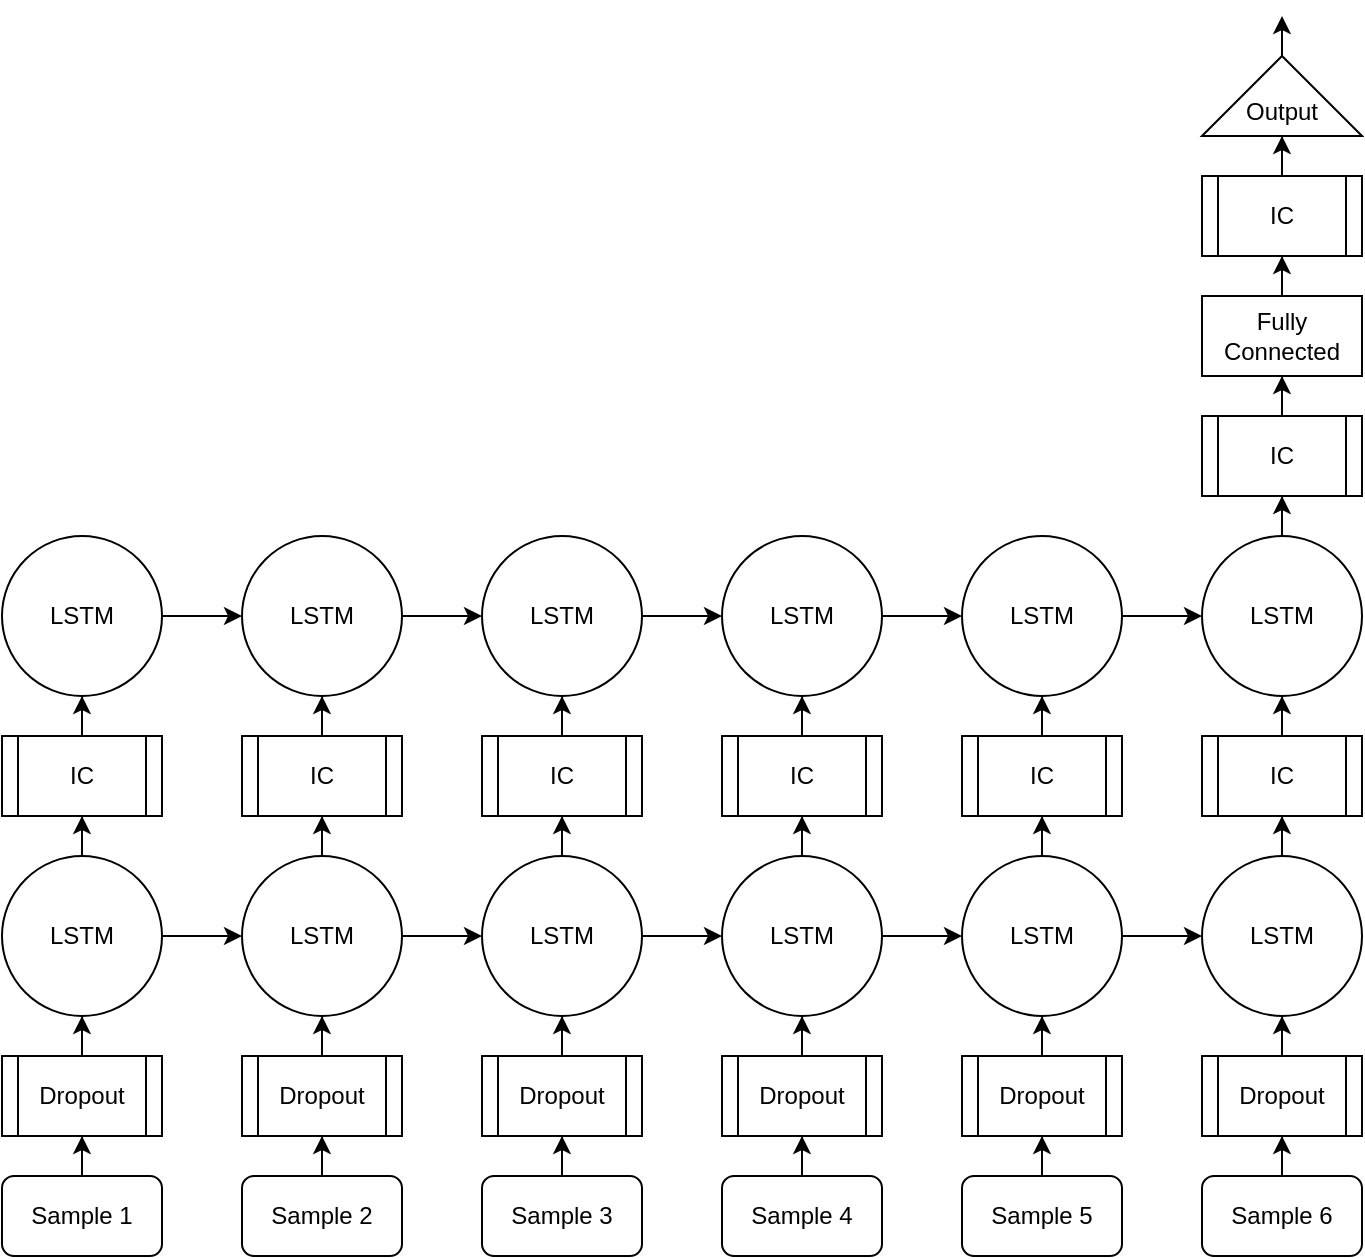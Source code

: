 <mxfile version="12.2.2" type="device" pages="1"><diagram id="08vCkon5hYv65G0pEPUH" name="Page-1"><mxGraphModel dx="1408" dy="752" grid="1" gridSize="10" guides="1" tooltips="1" connect="1" arrows="1" fold="1" page="1" pageScale="1" pageWidth="850" pageHeight="1100" math="0" shadow="0"><root><mxCell id="0"/><mxCell id="1" parent="0"/><mxCell id="yo3lCTCQwIQIwDGwGREe-29" style="edgeStyle=orthogonalEdgeStyle;rounded=0;orthogonalLoop=1;jettySize=auto;html=1;" edge="1" parent="1" source="yo3lCTCQwIQIwDGwGREe-1" target="yo3lCTCQwIQIwDGwGREe-24"><mxGeometry relative="1" as="geometry"/></mxCell><mxCell id="yo3lCTCQwIQIwDGwGREe-1" value="Sample 1" style="rounded=1;whiteSpace=wrap;html=1;" vertex="1" parent="1"><mxGeometry x="80" y="640" width="80" height="40" as="geometry"/></mxCell><mxCell id="yo3lCTCQwIQIwDGwGREe-31" style="edgeStyle=orthogonalEdgeStyle;rounded=0;orthogonalLoop=1;jettySize=auto;html=1;" edge="1" parent="1" source="yo3lCTCQwIQIwDGwGREe-11" target="yo3lCTCQwIQIwDGwGREe-17"><mxGeometry relative="1" as="geometry"/></mxCell><mxCell id="yo3lCTCQwIQIwDGwGREe-78" style="edgeStyle=orthogonalEdgeStyle;rounded=0;orthogonalLoop=1;jettySize=auto;html=1;" edge="1" parent="1" source="yo3lCTCQwIQIwDGwGREe-11" target="yo3lCTCQwIQIwDGwGREe-36"><mxGeometry relative="1" as="geometry"/></mxCell><mxCell id="yo3lCTCQwIQIwDGwGREe-11" value="LSTM" style="ellipse;whiteSpace=wrap;html=1;aspect=fixed;" vertex="1" parent="1"><mxGeometry x="80" y="480" width="80" height="80" as="geometry"/></mxCell><mxCell id="yo3lCTCQwIQIwDGwGREe-32" style="edgeStyle=orthogonalEdgeStyle;rounded=0;orthogonalLoop=1;jettySize=auto;html=1;" edge="1" parent="1" source="yo3lCTCQwIQIwDGwGREe-17" target="yo3lCTCQwIQIwDGwGREe-25"><mxGeometry relative="1" as="geometry"/></mxCell><mxCell id="yo3lCTCQwIQIwDGwGREe-17" value="IC" style="shape=process;whiteSpace=wrap;html=1;backgroundOutline=1;" vertex="1" parent="1"><mxGeometry x="80" y="420" width="80" height="40" as="geometry"/></mxCell><mxCell id="yo3lCTCQwIQIwDGwGREe-30" style="edgeStyle=orthogonalEdgeStyle;rounded=0;orthogonalLoop=1;jettySize=auto;html=1;" edge="1" parent="1" source="yo3lCTCQwIQIwDGwGREe-24" target="yo3lCTCQwIQIwDGwGREe-11"><mxGeometry relative="1" as="geometry"/></mxCell><mxCell id="yo3lCTCQwIQIwDGwGREe-24" value="Dropout" style="shape=process;whiteSpace=wrap;html=1;backgroundOutline=1;" vertex="1" parent="1"><mxGeometry x="80" y="580" width="80" height="40" as="geometry"/></mxCell><mxCell id="yo3lCTCQwIQIwDGwGREe-83" style="edgeStyle=orthogonalEdgeStyle;rounded=0;orthogonalLoop=1;jettySize=auto;html=1;" edge="1" parent="1" source="yo3lCTCQwIQIwDGwGREe-25" target="yo3lCTCQwIQIwDGwGREe-41"><mxGeometry relative="1" as="geometry"/></mxCell><mxCell id="yo3lCTCQwIQIwDGwGREe-25" value="LSTM" style="ellipse;whiteSpace=wrap;html=1;aspect=fixed;" vertex="1" parent="1"><mxGeometry x="80" y="320" width="80" height="80" as="geometry"/></mxCell><mxCell id="yo3lCTCQwIQIwDGwGREe-33" style="edgeStyle=orthogonalEdgeStyle;rounded=0;orthogonalLoop=1;jettySize=auto;html=1;" edge="1" source="yo3lCTCQwIQIwDGwGREe-34" target="yo3lCTCQwIQIwDGwGREe-40" parent="1"><mxGeometry relative="1" as="geometry"/></mxCell><mxCell id="yo3lCTCQwIQIwDGwGREe-34" value="Sample 2" style="rounded=1;whiteSpace=wrap;html=1;" vertex="1" parent="1"><mxGeometry x="200" y="640" width="80" height="40" as="geometry"/></mxCell><mxCell id="yo3lCTCQwIQIwDGwGREe-35" style="edgeStyle=orthogonalEdgeStyle;rounded=0;orthogonalLoop=1;jettySize=auto;html=1;" edge="1" source="yo3lCTCQwIQIwDGwGREe-36" target="yo3lCTCQwIQIwDGwGREe-38" parent="1"><mxGeometry relative="1" as="geometry"/></mxCell><mxCell id="yo3lCTCQwIQIwDGwGREe-79" style="edgeStyle=orthogonalEdgeStyle;rounded=0;orthogonalLoop=1;jettySize=auto;html=1;" edge="1" parent="1" source="yo3lCTCQwIQIwDGwGREe-36" target="yo3lCTCQwIQIwDGwGREe-45"><mxGeometry relative="1" as="geometry"/></mxCell><mxCell id="yo3lCTCQwIQIwDGwGREe-36" value="LSTM" style="ellipse;whiteSpace=wrap;html=1;aspect=fixed;" vertex="1" parent="1"><mxGeometry x="200" y="480" width="80" height="80" as="geometry"/></mxCell><mxCell id="yo3lCTCQwIQIwDGwGREe-37" style="edgeStyle=orthogonalEdgeStyle;rounded=0;orthogonalLoop=1;jettySize=auto;html=1;" edge="1" source="yo3lCTCQwIQIwDGwGREe-38" target="yo3lCTCQwIQIwDGwGREe-41" parent="1"><mxGeometry relative="1" as="geometry"/></mxCell><mxCell id="yo3lCTCQwIQIwDGwGREe-38" value="IC" style="shape=process;whiteSpace=wrap;html=1;backgroundOutline=1;" vertex="1" parent="1"><mxGeometry x="200" y="420" width="80" height="40" as="geometry"/></mxCell><mxCell id="yo3lCTCQwIQIwDGwGREe-39" style="edgeStyle=orthogonalEdgeStyle;rounded=0;orthogonalLoop=1;jettySize=auto;html=1;" edge="1" source="yo3lCTCQwIQIwDGwGREe-40" target="yo3lCTCQwIQIwDGwGREe-36" parent="1"><mxGeometry relative="1" as="geometry"/></mxCell><mxCell id="yo3lCTCQwIQIwDGwGREe-40" value="Dropout" style="shape=process;whiteSpace=wrap;html=1;backgroundOutline=1;" vertex="1" parent="1"><mxGeometry x="200" y="580" width="80" height="40" as="geometry"/></mxCell><mxCell id="yo3lCTCQwIQIwDGwGREe-84" style="edgeStyle=orthogonalEdgeStyle;rounded=0;orthogonalLoop=1;jettySize=auto;html=1;" edge="1" parent="1" source="yo3lCTCQwIQIwDGwGREe-41" target="yo3lCTCQwIQIwDGwGREe-50"><mxGeometry relative="1" as="geometry"/></mxCell><mxCell id="yo3lCTCQwIQIwDGwGREe-41" value="LSTM" style="ellipse;whiteSpace=wrap;html=1;aspect=fixed;" vertex="1" parent="1"><mxGeometry x="200" y="320" width="80" height="80" as="geometry"/></mxCell><mxCell id="yo3lCTCQwIQIwDGwGREe-42" style="edgeStyle=orthogonalEdgeStyle;rounded=0;orthogonalLoop=1;jettySize=auto;html=1;" edge="1" source="yo3lCTCQwIQIwDGwGREe-43" target="yo3lCTCQwIQIwDGwGREe-49" parent="1"><mxGeometry relative="1" as="geometry"/></mxCell><mxCell id="yo3lCTCQwIQIwDGwGREe-43" value="Sample 3" style="rounded=1;whiteSpace=wrap;html=1;" vertex="1" parent="1"><mxGeometry x="320" y="640" width="80" height="40" as="geometry"/></mxCell><mxCell id="yo3lCTCQwIQIwDGwGREe-44" style="edgeStyle=orthogonalEdgeStyle;rounded=0;orthogonalLoop=1;jettySize=auto;html=1;" edge="1" source="yo3lCTCQwIQIwDGwGREe-45" target="yo3lCTCQwIQIwDGwGREe-47" parent="1"><mxGeometry relative="1" as="geometry"/></mxCell><mxCell id="yo3lCTCQwIQIwDGwGREe-80" style="edgeStyle=orthogonalEdgeStyle;rounded=0;orthogonalLoop=1;jettySize=auto;html=1;" edge="1" parent="1" source="yo3lCTCQwIQIwDGwGREe-45" target="yo3lCTCQwIQIwDGwGREe-54"><mxGeometry relative="1" as="geometry"/></mxCell><mxCell id="yo3lCTCQwIQIwDGwGREe-45" value="LSTM" style="ellipse;whiteSpace=wrap;html=1;aspect=fixed;" vertex="1" parent="1"><mxGeometry x="320" y="480" width="80" height="80" as="geometry"/></mxCell><mxCell id="yo3lCTCQwIQIwDGwGREe-46" style="edgeStyle=orthogonalEdgeStyle;rounded=0;orthogonalLoop=1;jettySize=auto;html=1;" edge="1" source="yo3lCTCQwIQIwDGwGREe-47" target="yo3lCTCQwIQIwDGwGREe-50" parent="1"><mxGeometry relative="1" as="geometry"/></mxCell><mxCell id="yo3lCTCQwIQIwDGwGREe-47" value="IC" style="shape=process;whiteSpace=wrap;html=1;backgroundOutline=1;" vertex="1" parent="1"><mxGeometry x="320" y="420" width="80" height="40" as="geometry"/></mxCell><mxCell id="yo3lCTCQwIQIwDGwGREe-48" style="edgeStyle=orthogonalEdgeStyle;rounded=0;orthogonalLoop=1;jettySize=auto;html=1;" edge="1" source="yo3lCTCQwIQIwDGwGREe-49" target="yo3lCTCQwIQIwDGwGREe-45" parent="1"><mxGeometry relative="1" as="geometry"/></mxCell><mxCell id="yo3lCTCQwIQIwDGwGREe-49" value="Dropout" style="shape=process;whiteSpace=wrap;html=1;backgroundOutline=1;" vertex="1" parent="1"><mxGeometry x="320" y="580" width="80" height="40" as="geometry"/></mxCell><mxCell id="yo3lCTCQwIQIwDGwGREe-85" style="edgeStyle=orthogonalEdgeStyle;rounded=0;orthogonalLoop=1;jettySize=auto;html=1;" edge="1" parent="1" source="yo3lCTCQwIQIwDGwGREe-50" target="yo3lCTCQwIQIwDGwGREe-59"><mxGeometry relative="1" as="geometry"/></mxCell><mxCell id="yo3lCTCQwIQIwDGwGREe-50" value="LSTM" style="ellipse;whiteSpace=wrap;html=1;aspect=fixed;" vertex="1" parent="1"><mxGeometry x="320" y="320" width="80" height="80" as="geometry"/></mxCell><mxCell id="yo3lCTCQwIQIwDGwGREe-51" style="edgeStyle=orthogonalEdgeStyle;rounded=0;orthogonalLoop=1;jettySize=auto;html=1;" edge="1" source="yo3lCTCQwIQIwDGwGREe-52" target="yo3lCTCQwIQIwDGwGREe-58" parent="1"><mxGeometry relative="1" as="geometry"/></mxCell><mxCell id="yo3lCTCQwIQIwDGwGREe-52" value="Sample 4" style="rounded=1;whiteSpace=wrap;html=1;" vertex="1" parent="1"><mxGeometry x="440" y="640" width="80" height="40" as="geometry"/></mxCell><mxCell id="yo3lCTCQwIQIwDGwGREe-53" style="edgeStyle=orthogonalEdgeStyle;rounded=0;orthogonalLoop=1;jettySize=auto;html=1;" edge="1" source="yo3lCTCQwIQIwDGwGREe-54" target="yo3lCTCQwIQIwDGwGREe-56" parent="1"><mxGeometry relative="1" as="geometry"/></mxCell><mxCell id="yo3lCTCQwIQIwDGwGREe-81" style="edgeStyle=orthogonalEdgeStyle;rounded=0;orthogonalLoop=1;jettySize=auto;html=1;" edge="1" parent="1" source="yo3lCTCQwIQIwDGwGREe-54" target="yo3lCTCQwIQIwDGwGREe-63"><mxGeometry relative="1" as="geometry"/></mxCell><mxCell id="yo3lCTCQwIQIwDGwGREe-54" value="LSTM" style="ellipse;whiteSpace=wrap;html=1;aspect=fixed;" vertex="1" parent="1"><mxGeometry x="440" y="480" width="80" height="80" as="geometry"/></mxCell><mxCell id="yo3lCTCQwIQIwDGwGREe-55" style="edgeStyle=orthogonalEdgeStyle;rounded=0;orthogonalLoop=1;jettySize=auto;html=1;" edge="1" source="yo3lCTCQwIQIwDGwGREe-56" target="yo3lCTCQwIQIwDGwGREe-59" parent="1"><mxGeometry relative="1" as="geometry"/></mxCell><mxCell id="yo3lCTCQwIQIwDGwGREe-56" value="IC" style="shape=process;whiteSpace=wrap;html=1;backgroundOutline=1;" vertex="1" parent="1"><mxGeometry x="440" y="420" width="80" height="40" as="geometry"/></mxCell><mxCell id="yo3lCTCQwIQIwDGwGREe-57" style="edgeStyle=orthogonalEdgeStyle;rounded=0;orthogonalLoop=1;jettySize=auto;html=1;" edge="1" source="yo3lCTCQwIQIwDGwGREe-58" target="yo3lCTCQwIQIwDGwGREe-54" parent="1"><mxGeometry relative="1" as="geometry"/></mxCell><mxCell id="yo3lCTCQwIQIwDGwGREe-58" value="Dropout" style="shape=process;whiteSpace=wrap;html=1;backgroundOutline=1;" vertex="1" parent="1"><mxGeometry x="440" y="580" width="80" height="40" as="geometry"/></mxCell><mxCell id="yo3lCTCQwIQIwDGwGREe-86" style="edgeStyle=orthogonalEdgeStyle;rounded=0;orthogonalLoop=1;jettySize=auto;html=1;" edge="1" parent="1" source="yo3lCTCQwIQIwDGwGREe-59" target="yo3lCTCQwIQIwDGwGREe-68"><mxGeometry relative="1" as="geometry"/></mxCell><mxCell id="yo3lCTCQwIQIwDGwGREe-59" value="LSTM" style="ellipse;whiteSpace=wrap;html=1;aspect=fixed;" vertex="1" parent="1"><mxGeometry x="440" y="320" width="80" height="80" as="geometry"/></mxCell><mxCell id="yo3lCTCQwIQIwDGwGREe-60" style="edgeStyle=orthogonalEdgeStyle;rounded=0;orthogonalLoop=1;jettySize=auto;html=1;" edge="1" source="yo3lCTCQwIQIwDGwGREe-61" target="yo3lCTCQwIQIwDGwGREe-67" parent="1"><mxGeometry relative="1" as="geometry"/></mxCell><mxCell id="yo3lCTCQwIQIwDGwGREe-61" value="Sample 5" style="rounded=1;whiteSpace=wrap;html=1;" vertex="1" parent="1"><mxGeometry x="560" y="640" width="80" height="40" as="geometry"/></mxCell><mxCell id="yo3lCTCQwIQIwDGwGREe-62" style="edgeStyle=orthogonalEdgeStyle;rounded=0;orthogonalLoop=1;jettySize=auto;html=1;" edge="1" source="yo3lCTCQwIQIwDGwGREe-63" target="yo3lCTCQwIQIwDGwGREe-65" parent="1"><mxGeometry relative="1" as="geometry"/></mxCell><mxCell id="yo3lCTCQwIQIwDGwGREe-82" style="edgeStyle=orthogonalEdgeStyle;rounded=0;orthogonalLoop=1;jettySize=auto;html=1;" edge="1" parent="1" source="yo3lCTCQwIQIwDGwGREe-63" target="yo3lCTCQwIQIwDGwGREe-72"><mxGeometry relative="1" as="geometry"/></mxCell><mxCell id="yo3lCTCQwIQIwDGwGREe-63" value="LSTM" style="ellipse;whiteSpace=wrap;html=1;aspect=fixed;" vertex="1" parent="1"><mxGeometry x="560" y="480" width="80" height="80" as="geometry"/></mxCell><mxCell id="yo3lCTCQwIQIwDGwGREe-64" style="edgeStyle=orthogonalEdgeStyle;rounded=0;orthogonalLoop=1;jettySize=auto;html=1;" edge="1" source="yo3lCTCQwIQIwDGwGREe-65" target="yo3lCTCQwIQIwDGwGREe-68" parent="1"><mxGeometry relative="1" as="geometry"/></mxCell><mxCell id="yo3lCTCQwIQIwDGwGREe-65" value="IC" style="shape=process;whiteSpace=wrap;html=1;backgroundOutline=1;" vertex="1" parent="1"><mxGeometry x="560" y="420" width="80" height="40" as="geometry"/></mxCell><mxCell id="yo3lCTCQwIQIwDGwGREe-66" style="edgeStyle=orthogonalEdgeStyle;rounded=0;orthogonalLoop=1;jettySize=auto;html=1;" edge="1" source="yo3lCTCQwIQIwDGwGREe-67" target="yo3lCTCQwIQIwDGwGREe-63" parent="1"><mxGeometry relative="1" as="geometry"/></mxCell><mxCell id="yo3lCTCQwIQIwDGwGREe-67" value="Dropout" style="shape=process;whiteSpace=wrap;html=1;backgroundOutline=1;" vertex="1" parent="1"><mxGeometry x="560" y="580" width="80" height="40" as="geometry"/></mxCell><mxCell id="yo3lCTCQwIQIwDGwGREe-87" style="edgeStyle=orthogonalEdgeStyle;rounded=0;orthogonalLoop=1;jettySize=auto;html=1;" edge="1" parent="1" source="yo3lCTCQwIQIwDGwGREe-68" target="yo3lCTCQwIQIwDGwGREe-77"><mxGeometry relative="1" as="geometry"/></mxCell><mxCell id="yo3lCTCQwIQIwDGwGREe-68" value="LSTM" style="ellipse;whiteSpace=wrap;html=1;aspect=fixed;" vertex="1" parent="1"><mxGeometry x="560" y="320" width="80" height="80" as="geometry"/></mxCell><mxCell id="yo3lCTCQwIQIwDGwGREe-69" style="edgeStyle=orthogonalEdgeStyle;rounded=0;orthogonalLoop=1;jettySize=auto;html=1;" edge="1" source="yo3lCTCQwIQIwDGwGREe-70" target="yo3lCTCQwIQIwDGwGREe-76" parent="1"><mxGeometry relative="1" as="geometry"/></mxCell><mxCell id="yo3lCTCQwIQIwDGwGREe-70" value="Sample 6" style="rounded=1;whiteSpace=wrap;html=1;" vertex="1" parent="1"><mxGeometry x="680" y="640" width="80" height="40" as="geometry"/></mxCell><mxCell id="yo3lCTCQwIQIwDGwGREe-71" style="edgeStyle=orthogonalEdgeStyle;rounded=0;orthogonalLoop=1;jettySize=auto;html=1;" edge="1" source="yo3lCTCQwIQIwDGwGREe-72" target="yo3lCTCQwIQIwDGwGREe-74" parent="1"><mxGeometry relative="1" as="geometry"/></mxCell><mxCell id="yo3lCTCQwIQIwDGwGREe-72" value="LSTM" style="ellipse;whiteSpace=wrap;html=1;aspect=fixed;" vertex="1" parent="1"><mxGeometry x="680" y="480" width="80" height="80" as="geometry"/></mxCell><mxCell id="yo3lCTCQwIQIwDGwGREe-73" style="edgeStyle=orthogonalEdgeStyle;rounded=0;orthogonalLoop=1;jettySize=auto;html=1;" edge="1" source="yo3lCTCQwIQIwDGwGREe-74" target="yo3lCTCQwIQIwDGwGREe-77" parent="1"><mxGeometry relative="1" as="geometry"/></mxCell><mxCell id="yo3lCTCQwIQIwDGwGREe-74" value="IC" style="shape=process;whiteSpace=wrap;html=1;backgroundOutline=1;" vertex="1" parent="1"><mxGeometry x="680" y="420" width="80" height="40" as="geometry"/></mxCell><mxCell id="yo3lCTCQwIQIwDGwGREe-75" style="edgeStyle=orthogonalEdgeStyle;rounded=0;orthogonalLoop=1;jettySize=auto;html=1;" edge="1" source="yo3lCTCQwIQIwDGwGREe-76" target="yo3lCTCQwIQIwDGwGREe-72" parent="1"><mxGeometry relative="1" as="geometry"/></mxCell><mxCell id="yo3lCTCQwIQIwDGwGREe-76" value="Dropout" style="shape=process;whiteSpace=wrap;html=1;backgroundOutline=1;" vertex="1" parent="1"><mxGeometry x="680" y="580" width="80" height="40" as="geometry"/></mxCell><mxCell id="yo3lCTCQwIQIwDGwGREe-91" style="edgeStyle=orthogonalEdgeStyle;rounded=0;orthogonalLoop=1;jettySize=auto;html=1;" edge="1" parent="1" source="yo3lCTCQwIQIwDGwGREe-77" target="yo3lCTCQwIQIwDGwGREe-90"><mxGeometry relative="1" as="geometry"/></mxCell><mxCell id="yo3lCTCQwIQIwDGwGREe-77" value="LSTM" style="ellipse;whiteSpace=wrap;html=1;aspect=fixed;" vertex="1" parent="1"><mxGeometry x="680" y="320" width="80" height="80" as="geometry"/></mxCell><mxCell id="yo3lCTCQwIQIwDGwGREe-104" style="edgeStyle=orthogonalEdgeStyle;rounded=0;orthogonalLoop=1;jettySize=auto;html=1;exitX=1;exitY=0.5;exitDx=0;exitDy=0;" edge="1" parent="1" source="yo3lCTCQwIQIwDGwGREe-88"><mxGeometry relative="1" as="geometry"><mxPoint x="720" y="60" as="targetPoint"/></mxGeometry></mxCell><mxCell id="yo3lCTCQwIQIwDGwGREe-88" value="&lt;br&gt;Output" style="triangle;whiteSpace=wrap;html=1;direction=north;" vertex="1" parent="1"><mxGeometry x="680" y="80" width="80" height="40" as="geometry"/></mxCell><mxCell id="yo3lCTCQwIQIwDGwGREe-94" style="edgeStyle=orthogonalEdgeStyle;rounded=0;orthogonalLoop=1;jettySize=auto;html=1;" edge="1" parent="1" source="yo3lCTCQwIQIwDGwGREe-89" target="yo3lCTCQwIQIwDGwGREe-92"><mxGeometry relative="1" as="geometry"/></mxCell><mxCell id="yo3lCTCQwIQIwDGwGREe-89" value="Fully&lt;br&gt;Connected" style="rounded=0;whiteSpace=wrap;html=1;" vertex="1" parent="1"><mxGeometry x="680" y="200" width="80" height="40" as="geometry"/></mxCell><mxCell id="yo3lCTCQwIQIwDGwGREe-93" style="edgeStyle=orthogonalEdgeStyle;rounded=0;orthogonalLoop=1;jettySize=auto;html=1;" edge="1" parent="1" source="yo3lCTCQwIQIwDGwGREe-90" target="yo3lCTCQwIQIwDGwGREe-89"><mxGeometry relative="1" as="geometry"/></mxCell><mxCell id="yo3lCTCQwIQIwDGwGREe-90" value="IC" style="shape=process;whiteSpace=wrap;html=1;backgroundOutline=1;" vertex="1" parent="1"><mxGeometry x="680" y="260" width="80" height="40" as="geometry"/></mxCell><mxCell id="yo3lCTCQwIQIwDGwGREe-95" style="edgeStyle=orthogonalEdgeStyle;rounded=0;orthogonalLoop=1;jettySize=auto;html=1;" edge="1" parent="1" source="yo3lCTCQwIQIwDGwGREe-92" target="yo3lCTCQwIQIwDGwGREe-88"><mxGeometry relative="1" as="geometry"/></mxCell><mxCell id="yo3lCTCQwIQIwDGwGREe-92" value="IC" style="shape=process;whiteSpace=wrap;html=1;backgroundOutline=1;" vertex="1" parent="1"><mxGeometry x="680" y="140" width="80" height="40" as="geometry"/></mxCell></root></mxGraphModel></diagram></mxfile>